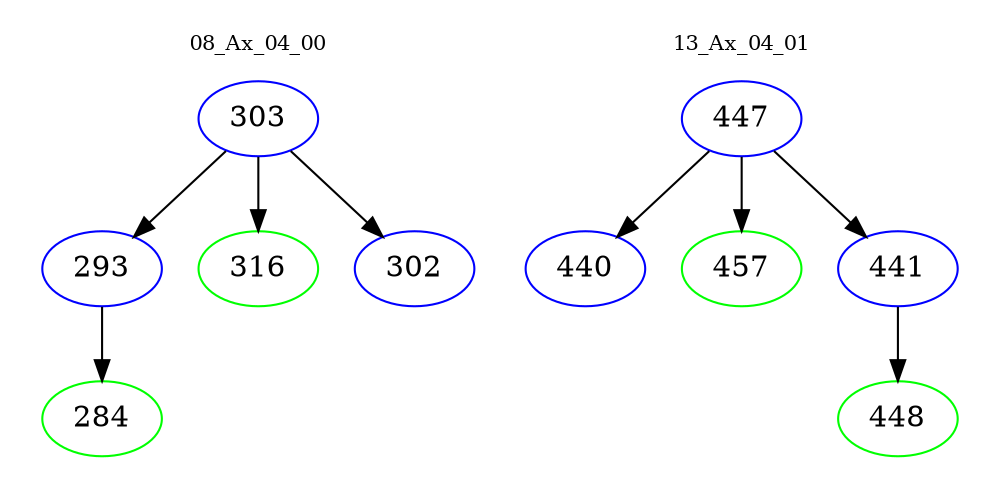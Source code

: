 digraph{
subgraph cluster_0 {
color = white
label = "08_Ax_04_00";
fontsize=10;
T0_303 [label="303", color="blue"]
T0_303 -> T0_293 [color="black"]
T0_293 [label="293", color="blue"]
T0_293 -> T0_284 [color="black"]
T0_284 [label="284", color="green"]
T0_303 -> T0_316 [color="black"]
T0_316 [label="316", color="green"]
T0_303 -> T0_302 [color="black"]
T0_302 [label="302", color="blue"]
}
subgraph cluster_1 {
color = white
label = "13_Ax_04_01";
fontsize=10;
T1_447 [label="447", color="blue"]
T1_447 -> T1_440 [color="black"]
T1_440 [label="440", color="blue"]
T1_447 -> T1_457 [color="black"]
T1_457 [label="457", color="green"]
T1_447 -> T1_441 [color="black"]
T1_441 [label="441", color="blue"]
T1_441 -> T1_448 [color="black"]
T1_448 [label="448", color="green"]
}
}
